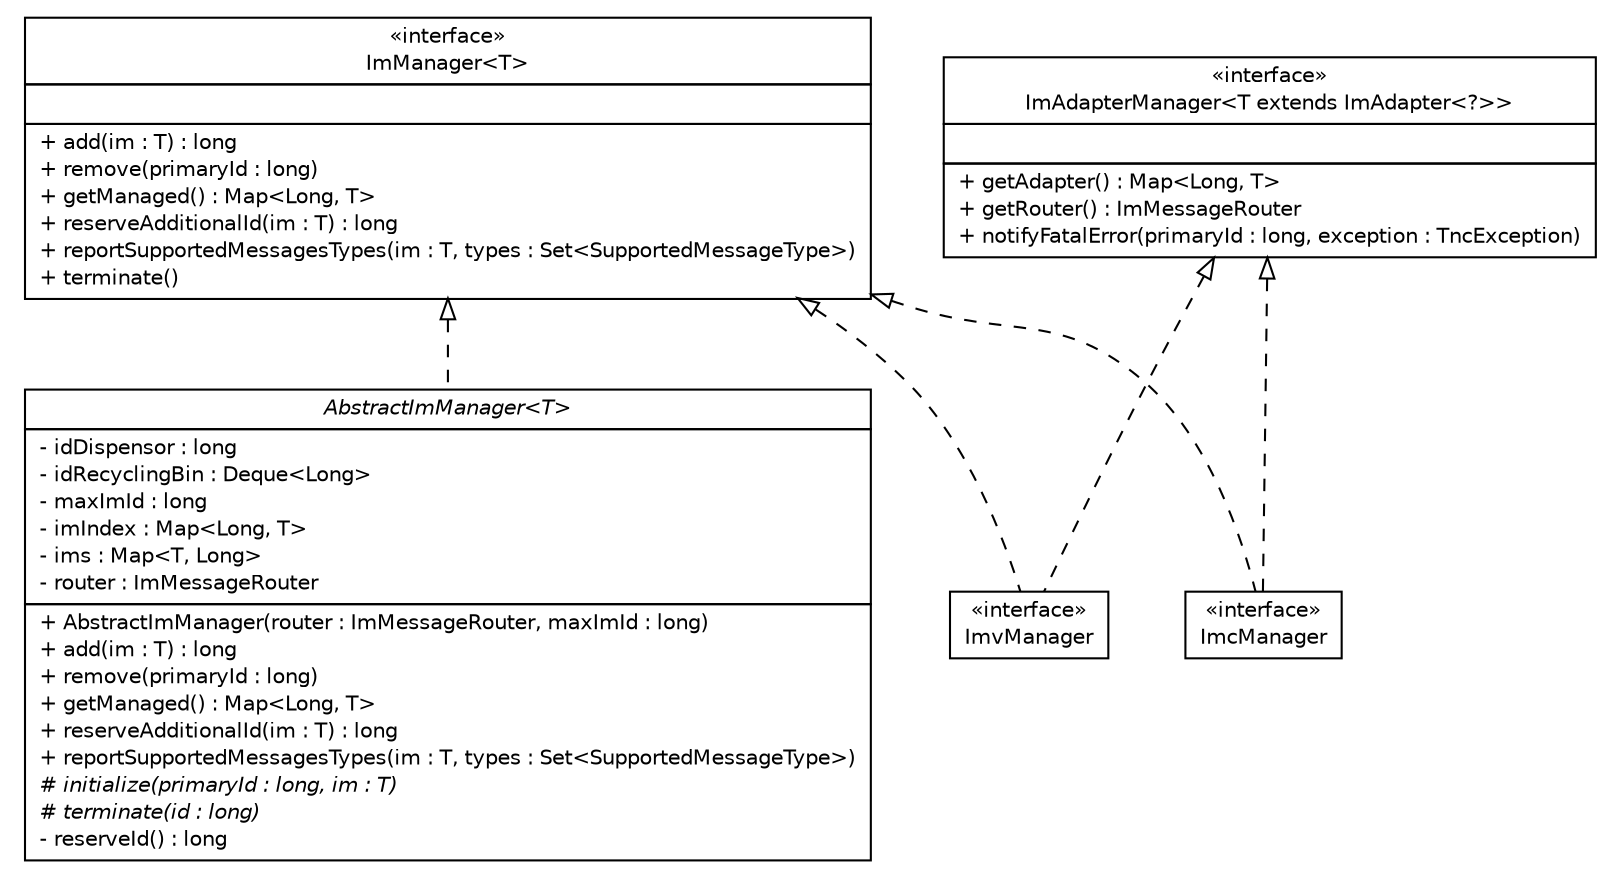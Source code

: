 #!/usr/local/bin/dot
#
# Class diagram 
# Generated by UMLGraph version R5_6 (http://www.umlgraph.org/)
#

digraph G {
	edge [fontname="Helvetica",fontsize=10,labelfontname="Helvetica",labelfontsize=10];
	node [fontname="Helvetica",fontsize=10,shape=plaintext];
	nodesep=0.25;
	ranksep=0.5;
	// de.hsbremen.tc.tnc.tnccs.im.manager.ImcManager
	c0 [label=<<table title="de.hsbremen.tc.tnc.tnccs.im.manager.ImcManager" border="0" cellborder="1" cellspacing="0" cellpadding="2" port="p" href="./ImcManager.html">
		<tr><td><table border="0" cellspacing="0" cellpadding="1">
<tr><td align="center" balign="center"> &#171;interface&#187; </td></tr>
<tr><td align="center" balign="center"> ImcManager </td></tr>
		</table></td></tr>
		</table>>, URL="./ImcManager.html", fontname="Helvetica", fontcolor="black", fontsize=10.0];
	// de.hsbremen.tc.tnc.tnccs.im.manager.ImManager<T>
	c1 [label=<<table title="de.hsbremen.tc.tnc.tnccs.im.manager.ImManager" border="0" cellborder="1" cellspacing="0" cellpadding="2" port="p" href="./ImManager.html">
		<tr><td><table border="0" cellspacing="0" cellpadding="1">
<tr><td align="center" balign="center"> &#171;interface&#187; </td></tr>
<tr><td align="center" balign="center"> ImManager&lt;T&gt; </td></tr>
		</table></td></tr>
		<tr><td><table border="0" cellspacing="0" cellpadding="1">
<tr><td align="left" balign="left">  </td></tr>
		</table></td></tr>
		<tr><td><table border="0" cellspacing="0" cellpadding="1">
<tr><td align="left" balign="left"> + add(im : T) : long </td></tr>
<tr><td align="left" balign="left"> + remove(primaryId : long) </td></tr>
<tr><td align="left" balign="left"> + getManaged() : Map&lt;Long, T&gt; </td></tr>
<tr><td align="left" balign="left"> + reserveAdditionalId(im : T) : long </td></tr>
<tr><td align="left" balign="left"> + reportSupportedMessagesTypes(im : T, types : Set&lt;SupportedMessageType&gt;) </td></tr>
<tr><td align="left" balign="left"> + terminate() </td></tr>
		</table></td></tr>
		</table>>, URL="./ImManager.html", fontname="Helvetica", fontcolor="black", fontsize=10.0];
	// de.hsbremen.tc.tnc.tnccs.im.manager.ImAdapterManager<T extends de.hsbremen.tc.tnc.tnccs.adapter.im.ImAdapter<?>>
	c2 [label=<<table title="de.hsbremen.tc.tnc.tnccs.im.manager.ImAdapterManager" border="0" cellborder="1" cellspacing="0" cellpadding="2" port="p" href="./ImAdapterManager.html">
		<tr><td><table border="0" cellspacing="0" cellpadding="1">
<tr><td align="center" balign="center"> &#171;interface&#187; </td></tr>
<tr><td align="center" balign="center"> ImAdapterManager&lt;T extends ImAdapter&lt;?&gt;&gt; </td></tr>
		</table></td></tr>
		<tr><td><table border="0" cellspacing="0" cellpadding="1">
<tr><td align="left" balign="left">  </td></tr>
		</table></td></tr>
		<tr><td><table border="0" cellspacing="0" cellpadding="1">
<tr><td align="left" balign="left"> + getAdapter() : Map&lt;Long, T&gt; </td></tr>
<tr><td align="left" balign="left"> + getRouter() : ImMessageRouter </td></tr>
<tr><td align="left" balign="left"> + notifyFatalError(primaryId : long, exception : TncException) </td></tr>
		</table></td></tr>
		</table>>, URL="./ImAdapterManager.html", fontname="Helvetica", fontcolor="black", fontsize=10.0];
	// de.hsbremen.tc.tnc.tnccs.im.manager.AbstractImManager<T>
	c3 [label=<<table title="de.hsbremen.tc.tnc.tnccs.im.manager.AbstractImManager" border="0" cellborder="1" cellspacing="0" cellpadding="2" port="p" href="./AbstractImManager.html">
		<tr><td><table border="0" cellspacing="0" cellpadding="1">
<tr><td align="center" balign="center"><font face="Helvetica-Oblique"> AbstractImManager&lt;T&gt; </font></td></tr>
		</table></td></tr>
		<tr><td><table border="0" cellspacing="0" cellpadding="1">
<tr><td align="left" balign="left"> - idDispensor : long </td></tr>
<tr><td align="left" balign="left"> - idRecyclingBin : Deque&lt;Long&gt; </td></tr>
<tr><td align="left" balign="left"> - maxImId : long </td></tr>
<tr><td align="left" balign="left"> - imIndex : Map&lt;Long, T&gt; </td></tr>
<tr><td align="left" balign="left"> - ims : Map&lt;T, Long&gt; </td></tr>
<tr><td align="left" balign="left"> - router : ImMessageRouter </td></tr>
		</table></td></tr>
		<tr><td><table border="0" cellspacing="0" cellpadding="1">
<tr><td align="left" balign="left"> + AbstractImManager(router : ImMessageRouter, maxImId : long) </td></tr>
<tr><td align="left" balign="left"> + add(im : T) : long </td></tr>
<tr><td align="left" balign="left"> + remove(primaryId : long) </td></tr>
<tr><td align="left" balign="left"> + getManaged() : Map&lt;Long, T&gt; </td></tr>
<tr><td align="left" balign="left"> + reserveAdditionalId(im : T) : long </td></tr>
<tr><td align="left" balign="left"> + reportSupportedMessagesTypes(im : T, types : Set&lt;SupportedMessageType&gt;) </td></tr>
<tr><td align="left" balign="left"><font face="Helvetica-Oblique" point-size="10.0"> # initialize(primaryId : long, im : T) </font></td></tr>
<tr><td align="left" balign="left"><font face="Helvetica-Oblique" point-size="10.0"> # terminate(id : long) </font></td></tr>
<tr><td align="left" balign="left"> - reserveId() : long </td></tr>
		</table></td></tr>
		</table>>, URL="./AbstractImManager.html", fontname="Helvetica", fontcolor="black", fontsize=10.0];
	// de.hsbremen.tc.tnc.tnccs.im.manager.ImvManager
	c4 [label=<<table title="de.hsbremen.tc.tnc.tnccs.im.manager.ImvManager" border="0" cellborder="1" cellspacing="0" cellpadding="2" port="p" href="./ImvManager.html">
		<tr><td><table border="0" cellspacing="0" cellpadding="1">
<tr><td align="center" balign="center"> &#171;interface&#187; </td></tr>
<tr><td align="center" balign="center"> ImvManager </td></tr>
		</table></td></tr>
		</table>>, URL="./ImvManager.html", fontname="Helvetica", fontcolor="black", fontsize=10.0];
	//de.hsbremen.tc.tnc.tnccs.im.manager.ImcManager implements de.hsbremen.tc.tnc.tnccs.im.manager.ImManager<T>
	c1:p -> c0:p [dir=back,arrowtail=empty,style=dashed];
	//de.hsbremen.tc.tnc.tnccs.im.manager.ImcManager implements de.hsbremen.tc.tnc.tnccs.im.manager.ImAdapterManager<T extends de.hsbremen.tc.tnc.tnccs.adapter.im.ImAdapter<?>>
	c2:p -> c0:p [dir=back,arrowtail=empty,style=dashed];
	//de.hsbremen.tc.tnc.tnccs.im.manager.AbstractImManager<T> implements de.hsbremen.tc.tnc.tnccs.im.manager.ImManager<T>
	c1:p -> c3:p [dir=back,arrowtail=empty,style=dashed];
	//de.hsbremen.tc.tnc.tnccs.im.manager.ImvManager implements de.hsbremen.tc.tnc.tnccs.im.manager.ImManager<T>
	c1:p -> c4:p [dir=back,arrowtail=empty,style=dashed];
	//de.hsbremen.tc.tnc.tnccs.im.manager.ImvManager implements de.hsbremen.tc.tnc.tnccs.im.manager.ImAdapterManager<T extends de.hsbremen.tc.tnc.tnccs.adapter.im.ImAdapter<?>>
	c2:p -> c4:p [dir=back,arrowtail=empty,style=dashed];
}

